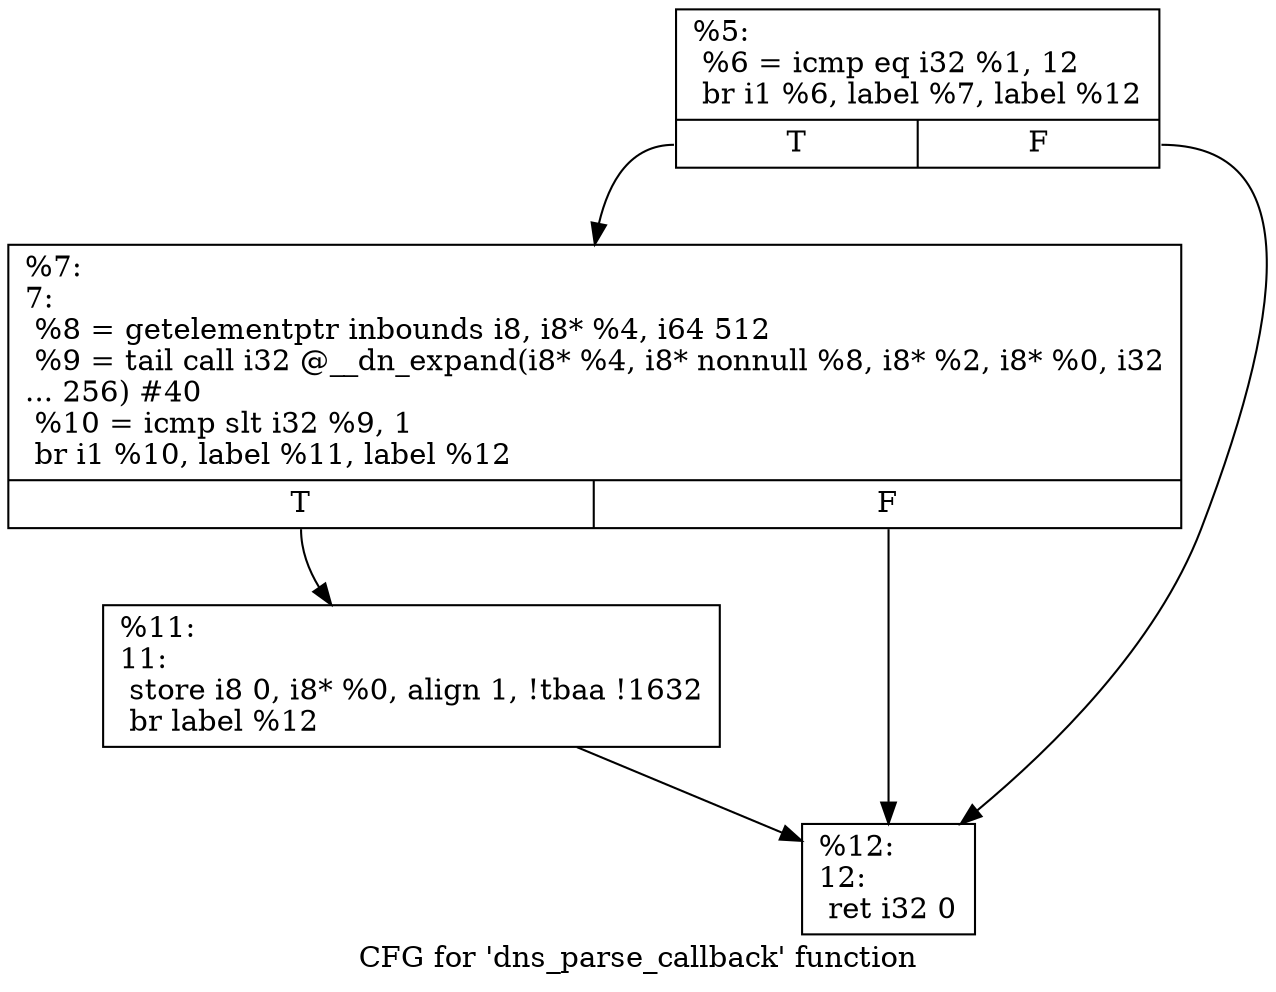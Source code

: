 digraph "CFG for 'dns_parse_callback' function" {
	label="CFG for 'dns_parse_callback' function";

	Node0x174b830 [shape=record,label="{%5:\l  %6 = icmp eq i32 %1, 12\l  br i1 %6, label %7, label %12\l|{<s0>T|<s1>F}}"];
	Node0x174b830:s0 -> Node0x174b880;
	Node0x174b830:s1 -> Node0x174b920;
	Node0x174b880 [shape=record,label="{%7:\l7:                                                \l  %8 = getelementptr inbounds i8, i8* %4, i64 512\l  %9 = tail call i32 @__dn_expand(i8* %4, i8* nonnull %8, i8* %2, i8* %0, i32\l... 256) #40\l  %10 = icmp slt i32 %9, 1\l  br i1 %10, label %11, label %12\l|{<s0>T|<s1>F}}"];
	Node0x174b880:s0 -> Node0x174b8d0;
	Node0x174b880:s1 -> Node0x174b920;
	Node0x174b8d0 [shape=record,label="{%11:\l11:                                               \l  store i8 0, i8* %0, align 1, !tbaa !1632\l  br label %12\l}"];
	Node0x174b8d0 -> Node0x174b920;
	Node0x174b920 [shape=record,label="{%12:\l12:                                               \l  ret i32 0\l}"];
}
